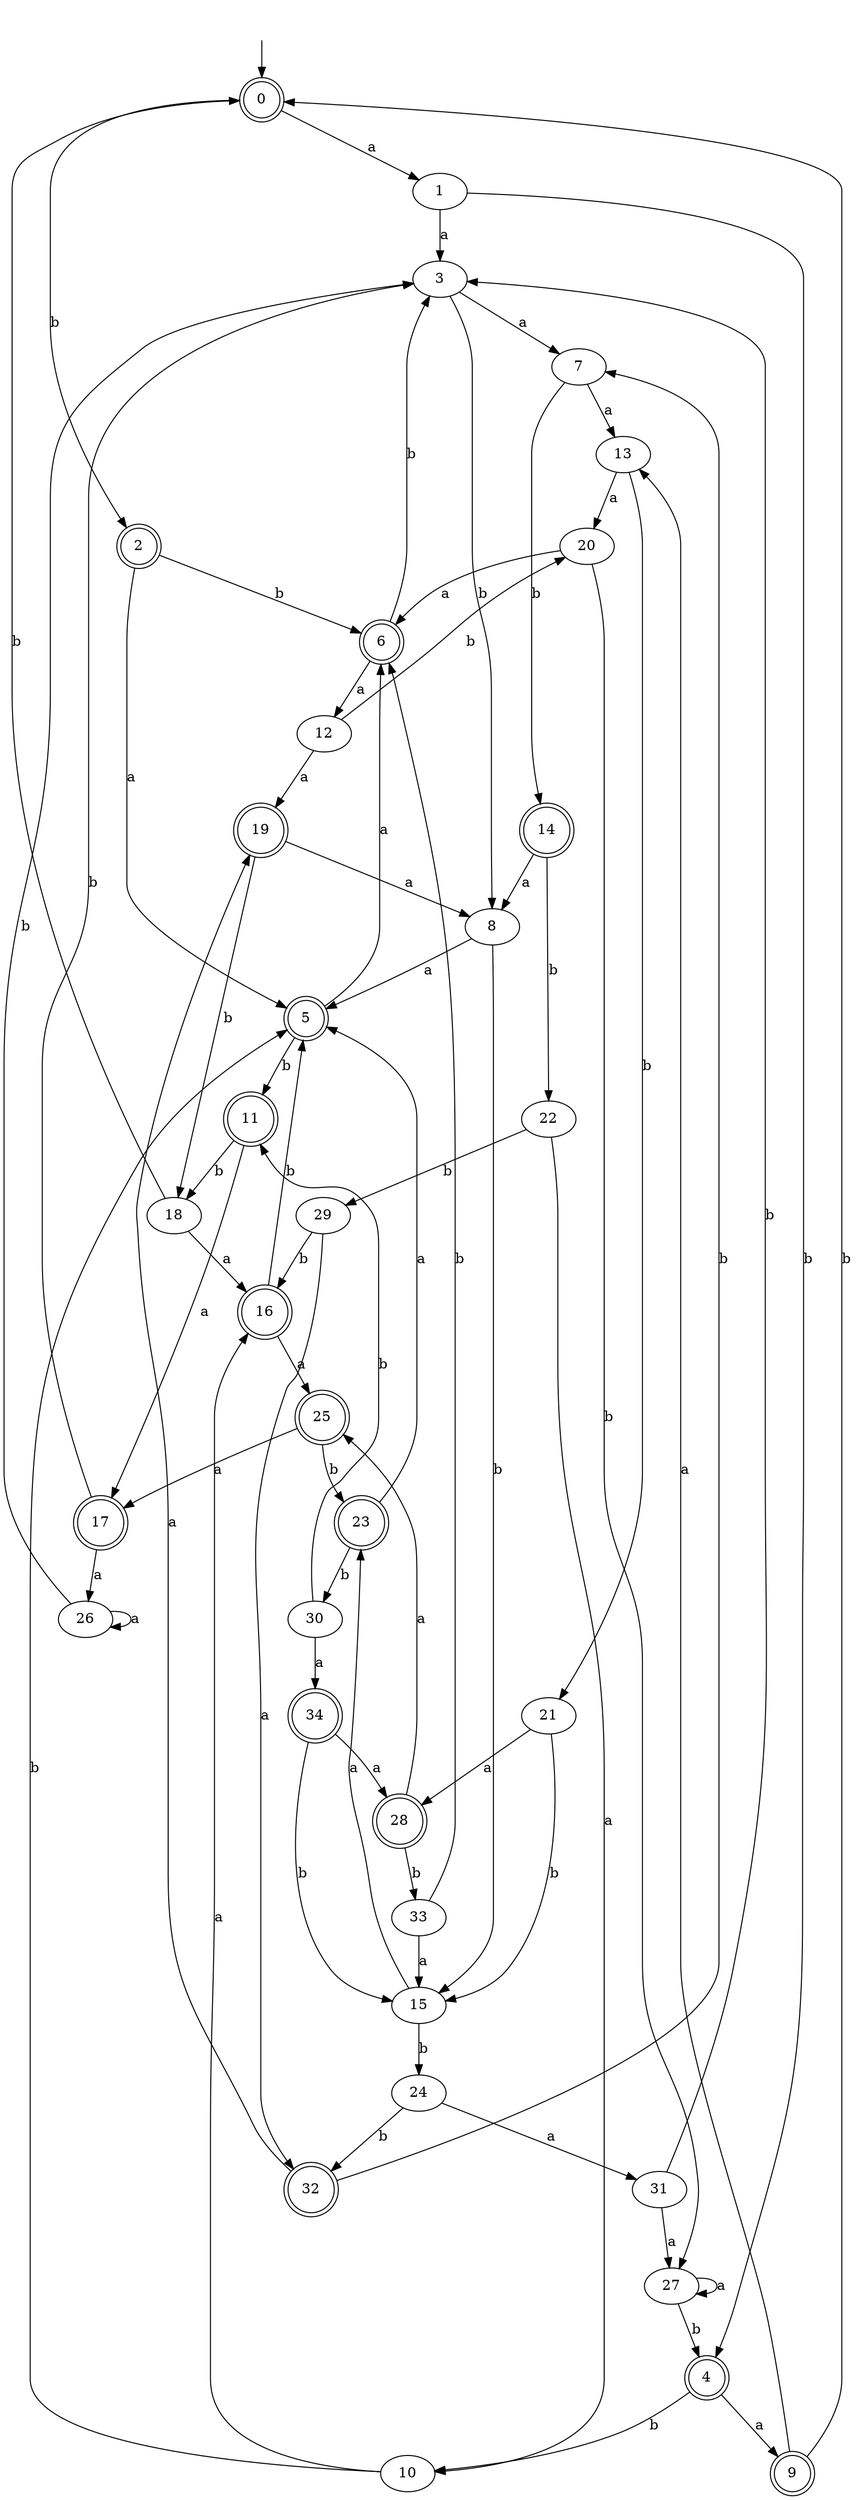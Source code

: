 digraph RandomDFA {
  __start0 [label="", shape=none];
  __start0 -> 0 [label=""];
  0 [shape=circle] [shape=doublecircle]
  0 -> 1 [label="a"]
  0 -> 2 [label="b"]
  1
  1 -> 3 [label="a"]
  1 -> 4 [label="b"]
  2 [shape=doublecircle]
  2 -> 5 [label="a"]
  2 -> 6 [label="b"]
  3
  3 -> 7 [label="a"]
  3 -> 8 [label="b"]
  4 [shape=doublecircle]
  4 -> 9 [label="a"]
  4 -> 10 [label="b"]
  5 [shape=doublecircle]
  5 -> 6 [label="a"]
  5 -> 11 [label="b"]
  6 [shape=doublecircle]
  6 -> 12 [label="a"]
  6 -> 3 [label="b"]
  7
  7 -> 13 [label="a"]
  7 -> 14 [label="b"]
  8
  8 -> 5 [label="a"]
  8 -> 15 [label="b"]
  9 [shape=doublecircle]
  9 -> 13 [label="a"]
  9 -> 0 [label="b"]
  10
  10 -> 16 [label="a"]
  10 -> 5 [label="b"]
  11 [shape=doublecircle]
  11 -> 17 [label="a"]
  11 -> 18 [label="b"]
  12
  12 -> 19 [label="a"]
  12 -> 20 [label="b"]
  13
  13 -> 20 [label="a"]
  13 -> 21 [label="b"]
  14 [shape=doublecircle]
  14 -> 8 [label="a"]
  14 -> 22 [label="b"]
  15
  15 -> 23 [label="a"]
  15 -> 24 [label="b"]
  16 [shape=doublecircle]
  16 -> 25 [label="a"]
  16 -> 5 [label="b"]
  17 [shape=doublecircle]
  17 -> 26 [label="a"]
  17 -> 3 [label="b"]
  18
  18 -> 16 [label="a"]
  18 -> 0 [label="b"]
  19 [shape=doublecircle]
  19 -> 8 [label="a"]
  19 -> 18 [label="b"]
  20
  20 -> 6 [label="a"]
  20 -> 27 [label="b"]
  21
  21 -> 28 [label="a"]
  21 -> 15 [label="b"]
  22
  22 -> 10 [label="a"]
  22 -> 29 [label="b"]
  23 [shape=doublecircle]
  23 -> 5 [label="a"]
  23 -> 30 [label="b"]
  24
  24 -> 31 [label="a"]
  24 -> 32 [label="b"]
  25 [shape=doublecircle]
  25 -> 17 [label="a"]
  25 -> 23 [label="b"]
  26
  26 -> 26 [label="a"]
  26 -> 3 [label="b"]
  27
  27 -> 27 [label="a"]
  27 -> 4 [label="b"]
  28 [shape=doublecircle]
  28 -> 25 [label="a"]
  28 -> 33 [label="b"]
  29
  29 -> 32 [label="a"]
  29 -> 16 [label="b"]
  30
  30 -> 34 [label="a"]
  30 -> 11 [label="b"]
  31
  31 -> 27 [label="a"]
  31 -> 3 [label="b"]
  32 [shape=doublecircle]
  32 -> 19 [label="a"]
  32 -> 7 [label="b"]
  33
  33 -> 15 [label="a"]
  33 -> 6 [label="b"]
  34 [shape=doublecircle]
  34 -> 28 [label="a"]
  34 -> 15 [label="b"]
}
